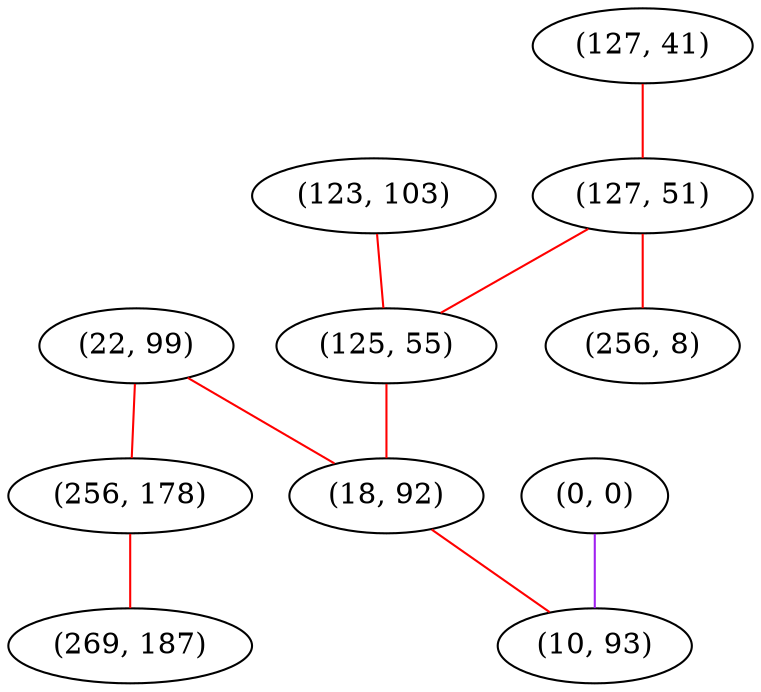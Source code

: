 graph "" {
"(22, 99)";
"(0, 0)";
"(127, 41)";
"(127, 51)";
"(256, 178)";
"(269, 187)";
"(123, 103)";
"(125, 55)";
"(18, 92)";
"(10, 93)";
"(256, 8)";
"(22, 99)" -- "(18, 92)"  [color=red, key=0, weight=1];
"(22, 99)" -- "(256, 178)"  [color=red, key=0, weight=1];
"(0, 0)" -- "(10, 93)"  [color=purple, key=0, weight=4];
"(127, 41)" -- "(127, 51)"  [color=red, key=0, weight=1];
"(127, 51)" -- "(125, 55)"  [color=red, key=0, weight=1];
"(127, 51)" -- "(256, 8)"  [color=red, key=0, weight=1];
"(256, 178)" -- "(269, 187)"  [color=red, key=0, weight=1];
"(123, 103)" -- "(125, 55)"  [color=red, key=0, weight=1];
"(125, 55)" -- "(18, 92)"  [color=red, key=0, weight=1];
"(18, 92)" -- "(10, 93)"  [color=red, key=0, weight=1];
}
